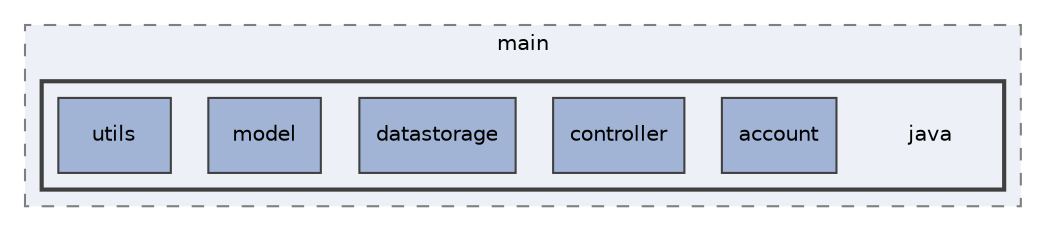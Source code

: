 digraph "src/main/java"
{
 // LATEX_PDF_SIZE
  edge [fontname="Helvetica",fontsize="10",labelfontname="Helvetica",labelfontsize="10"];
  node [fontname="Helvetica",fontsize="10",shape=record];
  compound=true
  subgraph clusterdir_5eb159725f84c66aafd839904a4acdd0 {
    graph [ bgcolor="#edf0f7", pencolor="grey50", style="filled,dashed,", label="main", fontname="Helvetica", fontsize="10", URL="dir_5eb159725f84c66aafd839904a4acdd0.html"]
  subgraph clusterdir_fd3f6763802dee1ad875f6c80eac0bda {
    graph [ bgcolor="#edf0f7", pencolor="grey25", style="filled,bold,", label="", fontname="Helvetica", fontsize="10", URL="dir_fd3f6763802dee1ad875f6c80eac0bda.html"]
    dir_fd3f6763802dee1ad875f6c80eac0bda [shape=plaintext, label="java"];
  dir_ce88fbe7b7f923471a3fa75db822a1fd [shape=box, label="account", style="filled,", fillcolor="#a2b4d6", color="grey25", URL="dir_ce88fbe7b7f923471a3fa75db822a1fd.html"];
  dir_750e0732a4faa2f7034aa060c7582428 [shape=box, label="controller", style="filled,", fillcolor="#a2b4d6", color="grey25", URL="dir_750e0732a4faa2f7034aa060c7582428.html"];
  dir_d4dc21128e0a9745586b0145a2e17f15 [shape=box, label="datastorage", style="filled,", fillcolor="#a2b4d6", color="grey25", URL="dir_d4dc21128e0a9745586b0145a2e17f15.html"];
  dir_db9b49385c2f2a6a62f75ae1753957ce [shape=box, label="model", style="filled,", fillcolor="#a2b4d6", color="grey25", URL="dir_db9b49385c2f2a6a62f75ae1753957ce.html"];
  dir_a1dbf09eaf6cd55b3f2e8e4e3d921cd3 [shape=box, label="utils", style="filled,", fillcolor="#a2b4d6", color="grey25", URL="dir_a1dbf09eaf6cd55b3f2e8e4e3d921cd3.html"];
  }
  }
}
